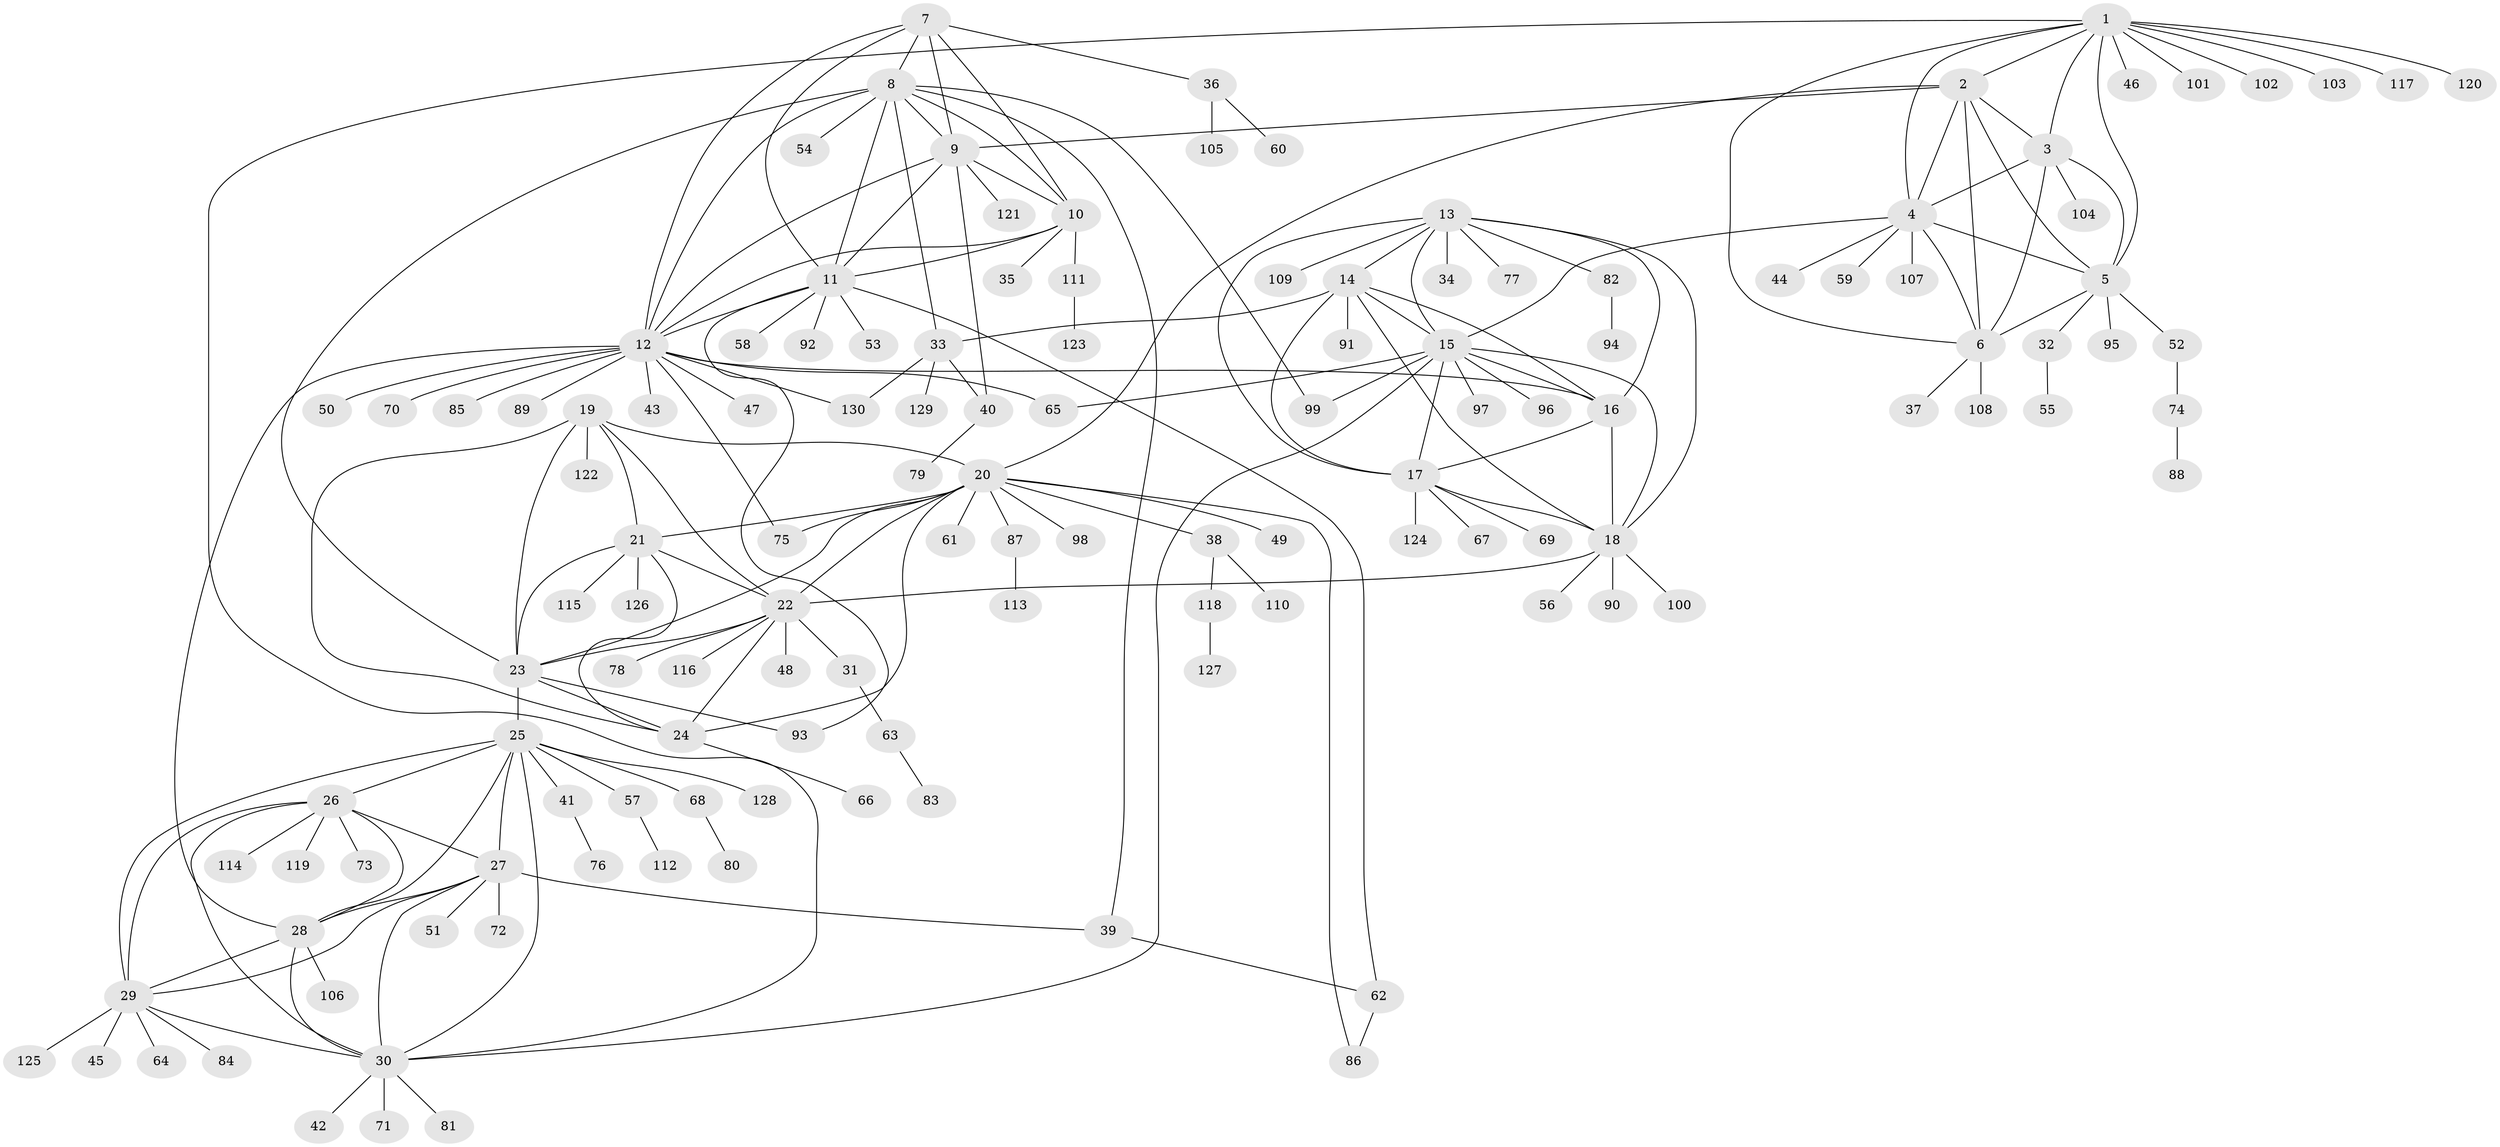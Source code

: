 // coarse degree distribution, {7: 0.025, 2: 0.15, 8: 0.1, 6: 0.175, 5: 0.075, 9: 0.05, 3: 0.025, 4: 0.075, 1: 0.325}
// Generated by graph-tools (version 1.1) at 2025/52/03/04/25 22:52:22]
// undirected, 130 vertices, 195 edges
graph export_dot {
  node [color=gray90,style=filled];
  1;
  2;
  3;
  4;
  5;
  6;
  7;
  8;
  9;
  10;
  11;
  12;
  13;
  14;
  15;
  16;
  17;
  18;
  19;
  20;
  21;
  22;
  23;
  24;
  25;
  26;
  27;
  28;
  29;
  30;
  31;
  32;
  33;
  34;
  35;
  36;
  37;
  38;
  39;
  40;
  41;
  42;
  43;
  44;
  45;
  46;
  47;
  48;
  49;
  50;
  51;
  52;
  53;
  54;
  55;
  56;
  57;
  58;
  59;
  60;
  61;
  62;
  63;
  64;
  65;
  66;
  67;
  68;
  69;
  70;
  71;
  72;
  73;
  74;
  75;
  76;
  77;
  78;
  79;
  80;
  81;
  82;
  83;
  84;
  85;
  86;
  87;
  88;
  89;
  90;
  91;
  92;
  93;
  94;
  95;
  96;
  97;
  98;
  99;
  100;
  101;
  102;
  103;
  104;
  105;
  106;
  107;
  108;
  109;
  110;
  111;
  112;
  113;
  114;
  115;
  116;
  117;
  118;
  119;
  120;
  121;
  122;
  123;
  124;
  125;
  126;
  127;
  128;
  129;
  130;
  1 -- 2;
  1 -- 3;
  1 -- 4;
  1 -- 5;
  1 -- 6;
  1 -- 30;
  1 -- 46;
  1 -- 101;
  1 -- 102;
  1 -- 103;
  1 -- 117;
  1 -- 120;
  2 -- 3;
  2 -- 4;
  2 -- 5;
  2 -- 6;
  2 -- 9;
  2 -- 20;
  3 -- 4;
  3 -- 5;
  3 -- 6;
  3 -- 104;
  4 -- 5;
  4 -- 6;
  4 -- 15;
  4 -- 44;
  4 -- 59;
  4 -- 107;
  5 -- 6;
  5 -- 32;
  5 -- 52;
  5 -- 95;
  6 -- 37;
  6 -- 108;
  7 -- 8;
  7 -- 9;
  7 -- 10;
  7 -- 11;
  7 -- 12;
  7 -- 36;
  8 -- 9;
  8 -- 10;
  8 -- 11;
  8 -- 12;
  8 -- 23;
  8 -- 33;
  8 -- 39;
  8 -- 54;
  8 -- 99;
  9 -- 10;
  9 -- 11;
  9 -- 12;
  9 -- 40;
  9 -- 121;
  10 -- 11;
  10 -- 12;
  10 -- 35;
  10 -- 111;
  11 -- 12;
  11 -- 53;
  11 -- 58;
  11 -- 62;
  11 -- 92;
  11 -- 93;
  12 -- 16;
  12 -- 28;
  12 -- 43;
  12 -- 47;
  12 -- 50;
  12 -- 65;
  12 -- 70;
  12 -- 75;
  12 -- 85;
  12 -- 89;
  12 -- 130;
  13 -- 14;
  13 -- 15;
  13 -- 16;
  13 -- 17;
  13 -- 18;
  13 -- 34;
  13 -- 77;
  13 -- 82;
  13 -- 109;
  14 -- 15;
  14 -- 16;
  14 -- 17;
  14 -- 18;
  14 -- 33;
  14 -- 91;
  15 -- 16;
  15 -- 17;
  15 -- 18;
  15 -- 30;
  15 -- 65;
  15 -- 96;
  15 -- 97;
  15 -- 99;
  16 -- 17;
  16 -- 18;
  17 -- 18;
  17 -- 67;
  17 -- 69;
  17 -- 124;
  18 -- 22;
  18 -- 56;
  18 -- 90;
  18 -- 100;
  19 -- 20;
  19 -- 21;
  19 -- 22;
  19 -- 23;
  19 -- 24;
  19 -- 122;
  20 -- 21;
  20 -- 22;
  20 -- 23;
  20 -- 24;
  20 -- 38;
  20 -- 49;
  20 -- 61;
  20 -- 75;
  20 -- 86;
  20 -- 87;
  20 -- 98;
  21 -- 22;
  21 -- 23;
  21 -- 24;
  21 -- 115;
  21 -- 126;
  22 -- 23;
  22 -- 24;
  22 -- 31;
  22 -- 48;
  22 -- 78;
  22 -- 116;
  23 -- 24;
  23 -- 25;
  23 -- 93;
  24 -- 66;
  25 -- 26;
  25 -- 27;
  25 -- 28;
  25 -- 29;
  25 -- 30;
  25 -- 41;
  25 -- 57;
  25 -- 68;
  25 -- 128;
  26 -- 27;
  26 -- 28;
  26 -- 29;
  26 -- 30;
  26 -- 73;
  26 -- 114;
  26 -- 119;
  27 -- 28;
  27 -- 29;
  27 -- 30;
  27 -- 39;
  27 -- 51;
  27 -- 72;
  28 -- 29;
  28 -- 30;
  28 -- 106;
  29 -- 30;
  29 -- 45;
  29 -- 64;
  29 -- 84;
  29 -- 125;
  30 -- 42;
  30 -- 71;
  30 -- 81;
  31 -- 63;
  32 -- 55;
  33 -- 40;
  33 -- 129;
  33 -- 130;
  36 -- 60;
  36 -- 105;
  38 -- 110;
  38 -- 118;
  39 -- 62;
  40 -- 79;
  41 -- 76;
  52 -- 74;
  57 -- 112;
  62 -- 86;
  63 -- 83;
  68 -- 80;
  74 -- 88;
  82 -- 94;
  87 -- 113;
  111 -- 123;
  118 -- 127;
}
